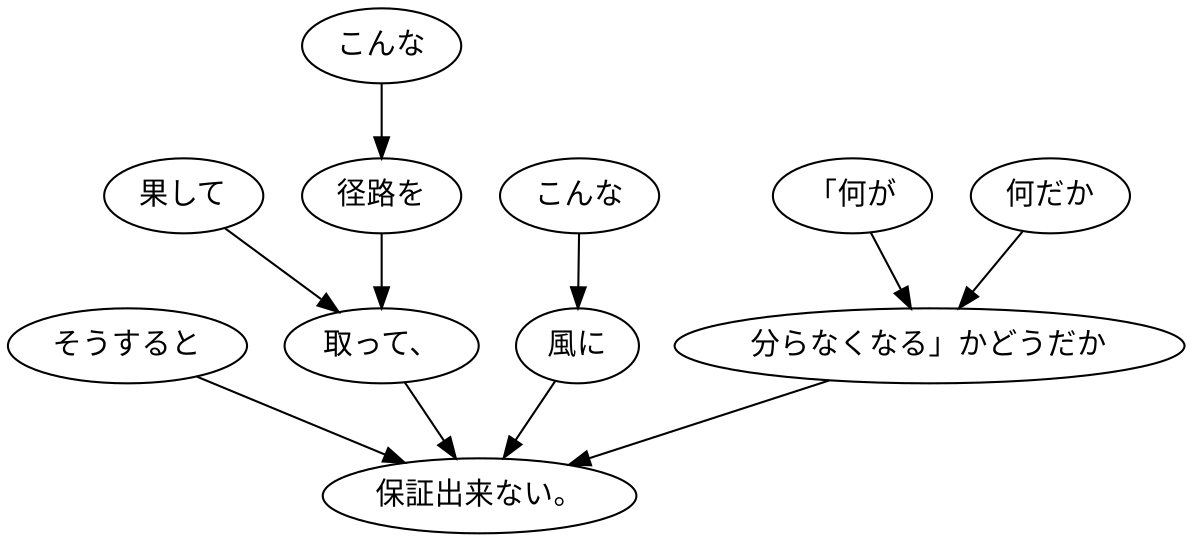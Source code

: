 digraph graph6391 {
	node0 [label="そうすると"];
	node1 [label="果して"];
	node2 [label="こんな"];
	node3 [label="径路を"];
	node4 [label="取って、"];
	node5 [label="こんな"];
	node6 [label="風に"];
	node7 [label="「何が"];
	node8 [label="何だか"];
	node9 [label="分らなくなる」かどうだか"];
	node10 [label="保証出来ない。"];
	node0 -> node10;
	node1 -> node4;
	node2 -> node3;
	node3 -> node4;
	node4 -> node10;
	node5 -> node6;
	node6 -> node10;
	node7 -> node9;
	node8 -> node9;
	node9 -> node10;
}
